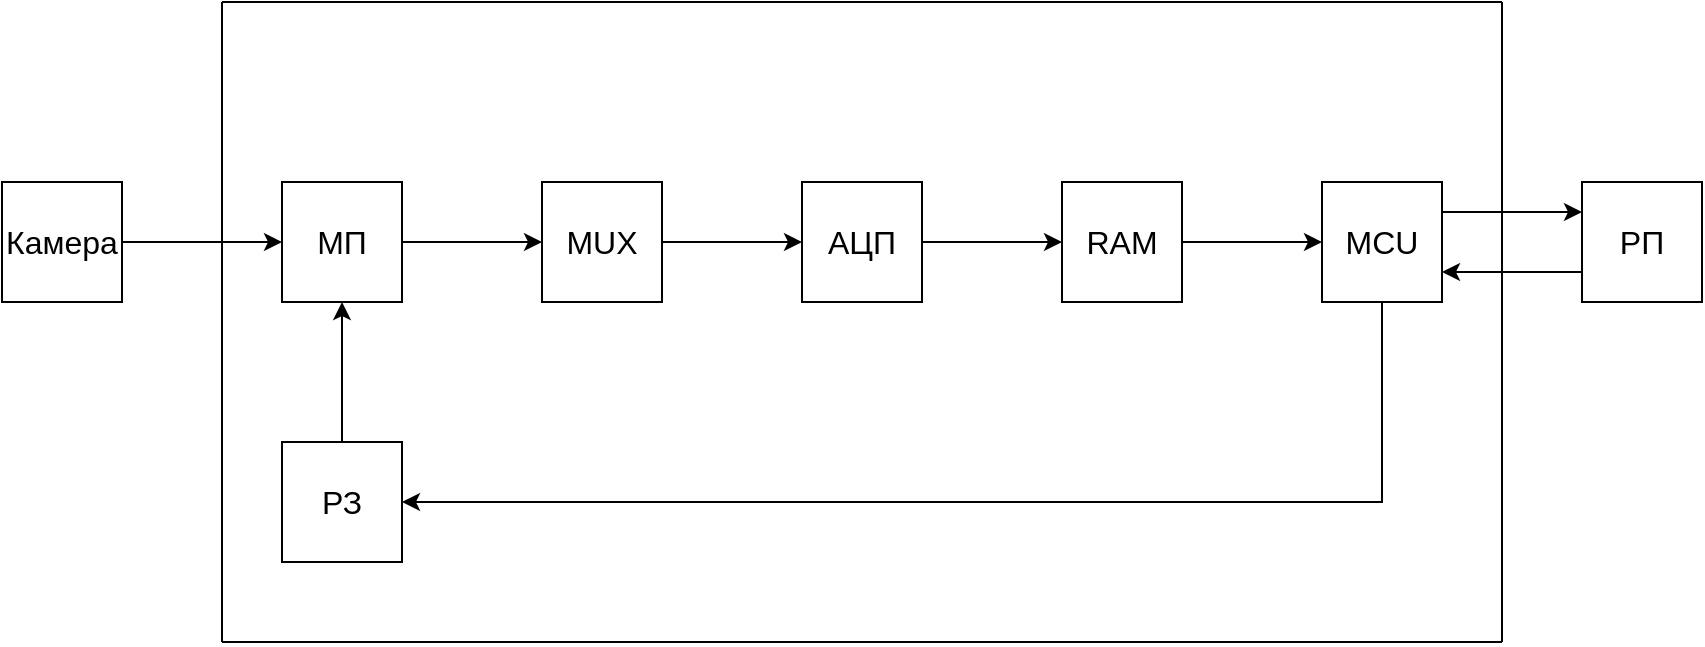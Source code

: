 <mxfile version="24.4.8" type="google">
  <diagram name="Страница — 1" id="Uyfa7iroorvZPPmsPXCA">
    <mxGraphModel grid="1" page="1" gridSize="10" guides="1" tooltips="1" connect="1" arrows="1" fold="1" pageScale="1" pageWidth="827" pageHeight="1169" math="0" shadow="0">
      <root>
        <mxCell id="0" />
        <mxCell id="1" parent="0" />
        <mxCell id="pViqL8sI9y89aVCBjC1K-9" style="edgeStyle=orthogonalEdgeStyle;rounded=0;orthogonalLoop=1;jettySize=auto;html=1;entryX=0;entryY=0.5;entryDx=0;entryDy=0;" edge="1" parent="1" source="pViqL8sI9y89aVCBjC1K-1" target="pViqL8sI9y89aVCBjC1K-2">
          <mxGeometry relative="1" as="geometry" />
        </mxCell>
        <mxCell id="pViqL8sI9y89aVCBjC1K-1" value="&lt;font size=&quot;3&quot;&gt;Камера&lt;/font&gt;" style="rounded=0;whiteSpace=wrap;html=1;" vertex="1" parent="1">
          <mxGeometry x="130" y="170" width="60" height="60" as="geometry" />
        </mxCell>
        <mxCell id="pViqL8sI9y89aVCBjC1K-17" style="edgeStyle=orthogonalEdgeStyle;rounded=0;orthogonalLoop=1;jettySize=auto;html=1;entryX=0;entryY=0.5;entryDx=0;entryDy=0;" edge="1" parent="1" source="pViqL8sI9y89aVCBjC1K-2" target="pViqL8sI9y89aVCBjC1K-3">
          <mxGeometry relative="1" as="geometry" />
        </mxCell>
        <mxCell id="pViqL8sI9y89aVCBjC1K-2" value="&lt;font size=&quot;3&quot;&gt;МП&lt;/font&gt;" style="rounded=0;whiteSpace=wrap;html=1;" vertex="1" parent="1">
          <mxGeometry x="270" y="170" width="60" height="60" as="geometry" />
        </mxCell>
        <mxCell id="pViqL8sI9y89aVCBjC1K-18" style="edgeStyle=orthogonalEdgeStyle;rounded=0;orthogonalLoop=1;jettySize=auto;html=1;entryX=0;entryY=0.5;entryDx=0;entryDy=0;" edge="1" parent="1" source="pViqL8sI9y89aVCBjC1K-3" target="pViqL8sI9y89aVCBjC1K-5">
          <mxGeometry relative="1" as="geometry" />
        </mxCell>
        <mxCell id="pViqL8sI9y89aVCBjC1K-3" value="&lt;font size=&quot;3&quot;&gt;MUX&lt;/font&gt;" style="rounded=0;whiteSpace=wrap;html=1;" vertex="1" parent="1">
          <mxGeometry x="400" y="170" width="60" height="60" as="geometry" />
        </mxCell>
        <mxCell id="pViqL8sI9y89aVCBjC1K-16" style="edgeStyle=orthogonalEdgeStyle;rounded=0;orthogonalLoop=1;jettySize=auto;html=1;entryX=0.5;entryY=1;entryDx=0;entryDy=0;" edge="1" parent="1" source="pViqL8sI9y89aVCBjC1K-4" target="pViqL8sI9y89aVCBjC1K-2">
          <mxGeometry relative="1" as="geometry" />
        </mxCell>
        <mxCell id="pViqL8sI9y89aVCBjC1K-4" value="&lt;font size=&quot;3&quot;&gt;РЗ&lt;/font&gt;" style="rounded=0;whiteSpace=wrap;html=1;" vertex="1" parent="1">
          <mxGeometry x="270" y="300" width="60" height="60" as="geometry" />
        </mxCell>
        <mxCell id="pViqL8sI9y89aVCBjC1K-19" style="edgeStyle=orthogonalEdgeStyle;rounded=0;orthogonalLoop=1;jettySize=auto;html=1;entryX=0;entryY=0.5;entryDx=0;entryDy=0;" edge="1" parent="1" source="pViqL8sI9y89aVCBjC1K-5" target="pViqL8sI9y89aVCBjC1K-6">
          <mxGeometry relative="1" as="geometry" />
        </mxCell>
        <mxCell id="pViqL8sI9y89aVCBjC1K-5" value="&lt;font size=&quot;3&quot;&gt;АЦП&lt;/font&gt;" style="rounded=0;whiteSpace=wrap;html=1;" vertex="1" parent="1">
          <mxGeometry x="530" y="170" width="60" height="60" as="geometry" />
        </mxCell>
        <mxCell id="pViqL8sI9y89aVCBjC1K-20" style="edgeStyle=orthogonalEdgeStyle;rounded=0;orthogonalLoop=1;jettySize=auto;html=1;entryX=0;entryY=0.5;entryDx=0;entryDy=0;" edge="1" parent="1" source="pViqL8sI9y89aVCBjC1K-6" target="pViqL8sI9y89aVCBjC1K-7">
          <mxGeometry relative="1" as="geometry" />
        </mxCell>
        <mxCell id="pViqL8sI9y89aVCBjC1K-6" value="&lt;font size=&quot;3&quot;&gt;RAM&lt;/font&gt;" style="rounded=0;whiteSpace=wrap;html=1;" vertex="1" parent="1">
          <mxGeometry x="660" y="170" width="60" height="60" as="geometry" />
        </mxCell>
        <mxCell id="pViqL8sI9y89aVCBjC1K-15" style="edgeStyle=orthogonalEdgeStyle;rounded=0;orthogonalLoop=1;jettySize=auto;html=1;entryX=1;entryY=0.5;entryDx=0;entryDy=0;" edge="1" parent="1" source="pViqL8sI9y89aVCBjC1K-7" target="pViqL8sI9y89aVCBjC1K-4">
          <mxGeometry relative="1" as="geometry">
            <Array as="points">
              <mxPoint x="820" y="330" />
            </Array>
          </mxGeometry>
        </mxCell>
        <mxCell id="pViqL8sI9y89aVCBjC1K-21" style="edgeStyle=orthogonalEdgeStyle;rounded=0;orthogonalLoop=1;jettySize=auto;html=1;entryX=0;entryY=0.25;entryDx=0;entryDy=0;exitX=1;exitY=0.25;exitDx=0;exitDy=0;" edge="1" parent="1" source="pViqL8sI9y89aVCBjC1K-7" target="pViqL8sI9y89aVCBjC1K-8">
          <mxGeometry relative="1" as="geometry" />
        </mxCell>
        <mxCell id="pViqL8sI9y89aVCBjC1K-7" value="&lt;font size=&quot;3&quot;&gt;MCU&lt;/font&gt;" style="rounded=0;whiteSpace=wrap;html=1;" vertex="1" parent="1">
          <mxGeometry x="790" y="170" width="60" height="60" as="geometry" />
        </mxCell>
        <mxCell id="pViqL8sI9y89aVCBjC1K-22" style="edgeStyle=orthogonalEdgeStyle;rounded=0;orthogonalLoop=1;jettySize=auto;html=1;entryX=1;entryY=0.75;entryDx=0;entryDy=0;exitX=0;exitY=0.75;exitDx=0;exitDy=0;" edge="1" parent="1" source="pViqL8sI9y89aVCBjC1K-8" target="pViqL8sI9y89aVCBjC1K-7">
          <mxGeometry relative="1" as="geometry" />
        </mxCell>
        <mxCell id="pViqL8sI9y89aVCBjC1K-8" value="&lt;font size=&quot;3&quot;&gt;РП&lt;/font&gt;" style="rounded=0;whiteSpace=wrap;html=1;" vertex="1" parent="1">
          <mxGeometry x="920" y="170" width="60" height="60" as="geometry" />
        </mxCell>
        <mxCell id="pViqL8sI9y89aVCBjC1K-11" value="" style="endArrow=none;html=1;rounded=0;" edge="1" parent="1">
          <mxGeometry width="50" height="50" relative="1" as="geometry">
            <mxPoint x="240" y="80" as="sourcePoint" />
            <mxPoint x="240" y="400" as="targetPoint" />
          </mxGeometry>
        </mxCell>
        <mxCell id="pViqL8sI9y89aVCBjC1K-12" value="" style="endArrow=none;html=1;rounded=0;" edge="1" parent="1">
          <mxGeometry width="50" height="50" relative="1" as="geometry">
            <mxPoint x="240" y="400" as="sourcePoint" />
            <mxPoint x="880" y="400" as="targetPoint" />
          </mxGeometry>
        </mxCell>
        <mxCell id="pViqL8sI9y89aVCBjC1K-13" value="" style="endArrow=none;html=1;rounded=0;" edge="1" parent="1">
          <mxGeometry width="50" height="50" relative="1" as="geometry">
            <mxPoint x="880" y="400" as="sourcePoint" />
            <mxPoint x="880" y="80" as="targetPoint" />
          </mxGeometry>
        </mxCell>
        <mxCell id="pViqL8sI9y89aVCBjC1K-14" value="" style="endArrow=none;html=1;rounded=0;" edge="1" parent="1">
          <mxGeometry width="50" height="50" relative="1" as="geometry">
            <mxPoint x="240" y="80" as="sourcePoint" />
            <mxPoint x="880" y="80" as="targetPoint" />
          </mxGeometry>
        </mxCell>
      </root>
    </mxGraphModel>
  </diagram>
</mxfile>
